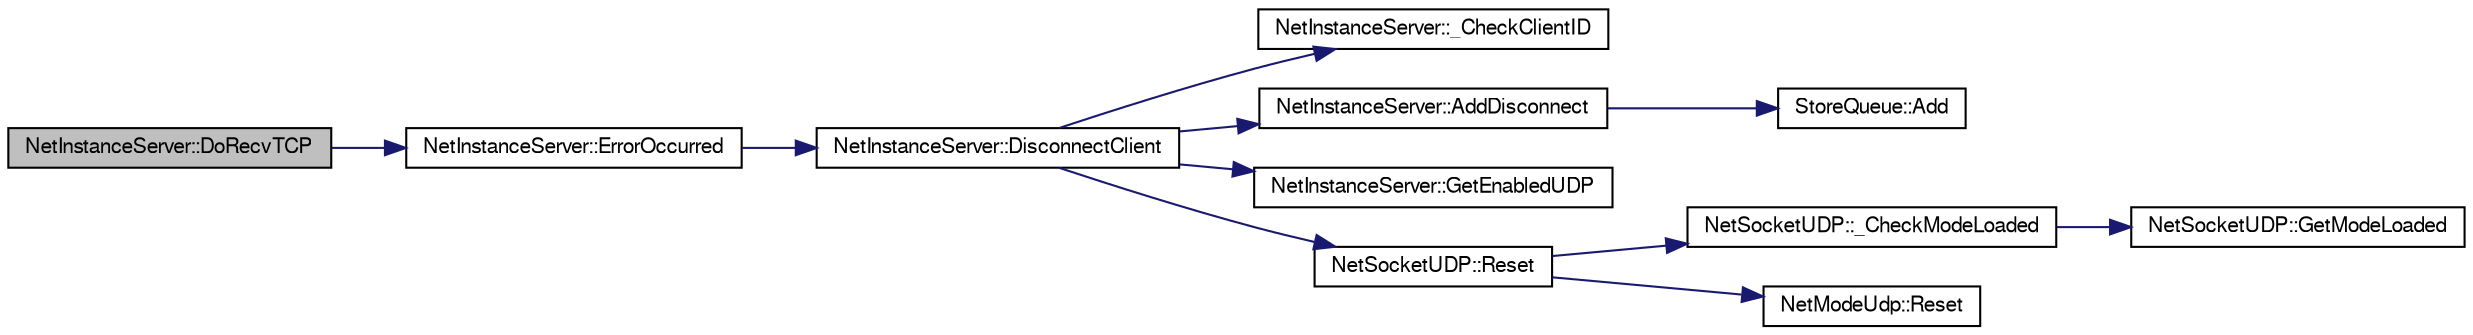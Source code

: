 digraph G
{
  edge [fontname="FreeSans",fontsize="10",labelfontname="FreeSans",labelfontsize="10"];
  node [fontname="FreeSans",fontsize="10",shape=record];
  rankdir=LR;
  Node1 [label="NetInstanceServer::DoRecvTCP",height=0.2,width=0.4,color="black", fillcolor="grey75", style="filled" fontcolor="black"];
  Node1 -> Node2 [color="midnightblue",fontsize="10",style="solid",fontname="FreeSans"];
  Node2 [label="NetInstanceServer::ErrorOccurred",height=0.2,width=0.4,color="black", fillcolor="white", style="filled",URL="$class_net_instance_server.html#a8ac63460d0caceb3d682156a68af5750"];
  Node2 -> Node3 [color="midnightblue",fontsize="10",style="solid",fontname="FreeSans"];
  Node3 [label="NetInstanceServer::DisconnectClient",height=0.2,width=0.4,color="black", fillcolor="white", style="filled",URL="$class_net_instance_server.html#a829d4b9f650dee1bab95b492fd712d76"];
  Node3 -> Node4 [color="midnightblue",fontsize="10",style="solid",fontname="FreeSans"];
  Node4 [label="NetInstanceServer::_CheckClientID",height=0.2,width=0.4,color="black", fillcolor="white", style="filled",URL="$class_net_instance_server.html#a7fc65f025b90e4550b2477a9483246ee"];
  Node3 -> Node5 [color="midnightblue",fontsize="10",style="solid",fontname="FreeSans"];
  Node5 [label="NetInstanceServer::AddDisconnect",height=0.2,width=0.4,color="black", fillcolor="white", style="filled",URL="$class_net_instance_server.html#ad3ddeb6490be9a07235582b221b1f4aa"];
  Node5 -> Node6 [color="midnightblue",fontsize="10",style="solid",fontname="FreeSans"];
  Node6 [label="StoreQueue::Add",height=0.2,width=0.4,color="black", fillcolor="white", style="filled",URL="$class_store_queue.html#a333cd8c9af7f748401c8ad97c1487556"];
  Node3 -> Node7 [color="midnightblue",fontsize="10",style="solid",fontname="FreeSans"];
  Node7 [label="NetInstanceServer::GetEnabledUDP",height=0.2,width=0.4,color="black", fillcolor="white", style="filled",URL="$class_net_instance_server.html#a437a37a1ffc83dc82e6adf422cdb92c7"];
  Node3 -> Node8 [color="midnightblue",fontsize="10",style="solid",fontname="FreeSans"];
  Node8 [label="NetSocketUDP::Reset",height=0.2,width=0.4,color="black", fillcolor="white", style="filled",URL="$class_net_socket_u_d_p.html#ad45e27b7de414da2146e76dd328c91a3"];
  Node8 -> Node9 [color="midnightblue",fontsize="10",style="solid",fontname="FreeSans"];
  Node9 [label="NetSocketUDP::_CheckModeLoaded",height=0.2,width=0.4,color="black", fillcolor="white", style="filled",URL="$class_net_socket_u_d_p.html#ae662914a3555b1f44b707f76e7c21c4f"];
  Node9 -> Node10 [color="midnightblue",fontsize="10",style="solid",fontname="FreeSans"];
  Node10 [label="NetSocketUDP::GetModeLoaded",height=0.2,width=0.4,color="black", fillcolor="white", style="filled",URL="$class_net_socket_u_d_p.html#a499d202ab574a2b4eee0bb74affb7803"];
  Node8 -> Node11 [color="midnightblue",fontsize="10",style="solid",fontname="FreeSans"];
  Node11 [label="NetModeUdp::Reset",height=0.2,width=0.4,color="black", fillcolor="white", style="filled",URL="$class_net_mode_udp.html#af5895c1120cdc8d0d04bd3e1bb34bdd7"];
}
